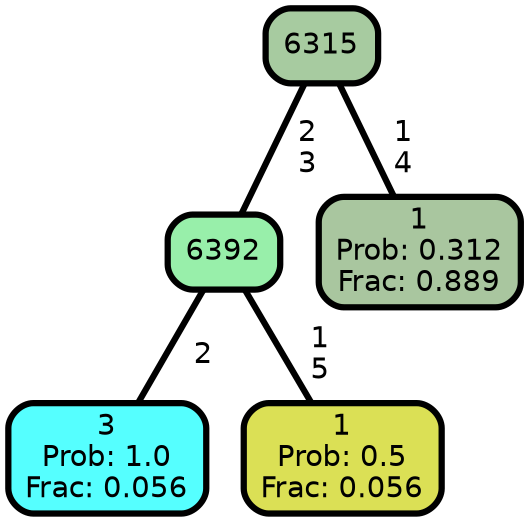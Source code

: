 graph Tree {
node [shape=box, style="filled, rounded",color="black",penwidth="3",fontcolor="black",                 fontname=helvetica] ;
graph [ranksep="0 equally", splines=straight,                 bgcolor=transparent, dpi=200] ;
edge [fontname=helvetica, color=black] ;
0 [label="3
Prob: 1.0
Frac: 0.056", fillcolor="#55ffff"] ;
1 [label="6392", fillcolor="#98efaa"] ;
2 [label="1
Prob: 0.5
Frac: 0.056", fillcolor="#dbe055"] ;
3 [label="6315", fillcolor="#a7cba0"] ;
4 [label="1
Prob: 0.312
Frac: 0.889", fillcolor="#a9c69f"] ;
1 -- 0 [label=" 2",penwidth=3] ;
1 -- 2 [label=" 1\n 5",penwidth=3] ;
3 -- 1 [label=" 2\n 3",penwidth=3] ;
3 -- 4 [label=" 1\n 4",penwidth=3] ;
{rank = same;}}
